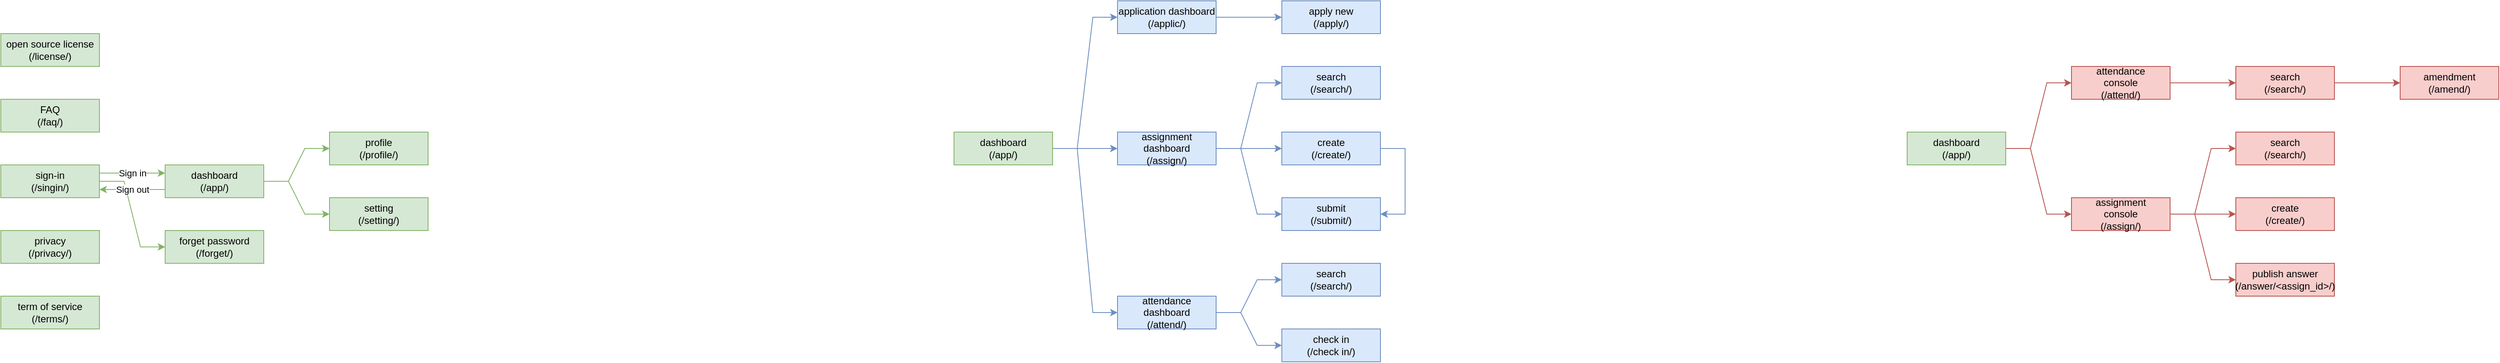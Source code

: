 <mxfile version="12.9.9" type="device" pages="5"><diagram id="GTbzF7e_OvziIHfgkIge" name="Site Structure"><mxGraphModel dx="2023" dy="529" grid="1" gridSize="10" guides="1" tooltips="1" connect="1" arrows="1" fold="1" page="1" pageScale="1" pageWidth="1169" pageHeight="827" math="0" shadow="0"><root><mxCell id="0"/><mxCell id="1" parent="0"/><mxCell id="IR2DnyRLrutkgxOHV4oX-3" value="Sign in" style="edgeStyle=orthogonalEdgeStyle;rounded=0;orthogonalLoop=1;jettySize=auto;html=1;entryX=0;entryY=0.25;entryDx=0;entryDy=0;exitX=1;exitY=0.25;exitDx=0;exitDy=0;fillColor=#d5e8d4;strokeColor=#82b366;" parent="1" source="IR2DnyRLrutkgxOHV4oX-1" target="IR2DnyRLrutkgxOHV4oX-2" edge="1"><mxGeometry relative="1" as="geometry"/></mxCell><mxCell id="SZEt04Ucnb-JOvytYBtd-8" value="" style="edgeStyle=entityRelationEdgeStyle;rounded=0;orthogonalLoop=1;jettySize=auto;html=1;fillColor=#d5e8d4;strokeColor=#82b366;" edge="1" parent="1" source="IR2DnyRLrutkgxOHV4oX-1" target="SZEt04Ucnb-JOvytYBtd-7"><mxGeometry relative="1" as="geometry"/></mxCell><mxCell id="IR2DnyRLrutkgxOHV4oX-1" value="sign-in&lt;br&gt;(/singin/)" style="rounded=0;whiteSpace=wrap;html=1;fillColor=#d5e8d4;strokeColor=#82b366;" parent="1" vertex="1"><mxGeometry x="-840" y="400" width="120" height="40" as="geometry"/></mxCell><mxCell id="SZEt04Ucnb-JOvytYBtd-7" value="forget password&lt;br&gt;(/forget/)" style="rounded=0;whiteSpace=wrap;html=1;fillColor=#d5e8d4;strokeColor=#82b366;" vertex="1" parent="1"><mxGeometry x="-640" y="480" width="120" height="40" as="geometry"/></mxCell><mxCell id="IR2DnyRLrutkgxOHV4oX-5" value="Sign out" style="rounded=0;orthogonalLoop=1;jettySize=auto;html=1;entryX=1;entryY=0.75;entryDx=0;entryDy=0;exitX=0;exitY=0.75;exitDx=0;exitDy=0;fillColor=#d5e8d4;strokeColor=#82b366;" parent="1" source="IR2DnyRLrutkgxOHV4oX-2" target="IR2DnyRLrutkgxOHV4oX-1" edge="1"><mxGeometry relative="1" as="geometry"><mxPoint x="-640" y="500" as="targetPoint"/></mxGeometry></mxCell><mxCell id="IR2DnyRLrutkgxOHV4oX-7" value="" style="edgeStyle=entityRelationEdgeStyle;rounded=0;orthogonalLoop=1;jettySize=auto;html=1;fillColor=#dae8fc;strokeColor=#6c8ebf;" parent="1" source="3l0O3Vfb3k5a4Sb131qh-1" target="IR2DnyRLrutkgxOHV4oX-6" edge="1"><mxGeometry relative="1" as="geometry"/></mxCell><mxCell id="IR2DnyRLrutkgxOHV4oX-9" value="" style="edgeStyle=entityRelationEdgeStyle;rounded=0;orthogonalLoop=1;jettySize=auto;html=1;fillColor=#dae8fc;strokeColor=#6c8ebf;" parent="1" source="3l0O3Vfb3k5a4Sb131qh-1" target="IR2DnyRLrutkgxOHV4oX-8" edge="1"><mxGeometry relative="1" as="geometry"/></mxCell><mxCell id="0Iuy9P7G_RPdNkpIbllo-4" value="" style="edgeStyle=entityRelationEdgeStyle;rounded=0;orthogonalLoop=1;jettySize=auto;html=1;fillColor=#d5e8d4;strokeColor=#82b366;" parent="1" source="IR2DnyRLrutkgxOHV4oX-2" target="0Iuy9P7G_RPdNkpIbllo-3" edge="1"><mxGeometry relative="1" as="geometry"/></mxCell><mxCell id="0Iuy9P7G_RPdNkpIbllo-8" value="" style="edgeStyle=entityRelationEdgeStyle;rounded=0;orthogonalLoop=1;jettySize=auto;html=1;fillColor=#f8cecc;strokeColor=#b85450;" parent="1" source="3l0O3Vfb3k5a4Sb131qh-2" target="0Iuy9P7G_RPdNkpIbllo-7" edge="1"><mxGeometry relative="1" as="geometry"/></mxCell><mxCell id="IR2DnyRLrutkgxOHV4oX-2" value="dashboard&lt;br&gt;(/app/)" style="rounded=0;whiteSpace=wrap;html=1;fillColor=#d5e8d4;strokeColor=#82b366;" parent="1" vertex="1"><mxGeometry x="-640" y="400" width="120" height="40" as="geometry"/></mxCell><mxCell id="0Iuy9P7G_RPdNkpIbllo-10" value="" style="edgeStyle=entityRelationEdgeStyle;rounded=0;orthogonalLoop=1;jettySize=auto;html=1;fillColor=#f8cecc;strokeColor=#b85450;" parent="1" source="0Iuy9P7G_RPdNkpIbllo-7" target="eXifoUxzVZ7EVpngUepu-1" edge="1"><mxGeometry relative="1" as="geometry"/></mxCell><mxCell id="0Iuy9P7G_RPdNkpIbllo-12" value="" style="edgeStyle=entityRelationEdgeStyle;rounded=0;orthogonalLoop=1;jettySize=auto;html=1;fillColor=#f8cecc;strokeColor=#b85450;" parent="1" source="3l0O3Vfb3k5a4Sb131qh-2" target="0Iuy9P7G_RPdNkpIbllo-11" edge="1"><mxGeometry relative="1" as="geometry"/></mxCell><mxCell id="0Iuy9P7G_RPdNkpIbllo-7" value="attendance&lt;br&gt;console&lt;br&gt;(/attend/)" style="rounded=0;whiteSpace=wrap;html=1;fillColor=#f8cecc;strokeColor=#b85450;" parent="1" vertex="1"><mxGeometry x="1680" y="280" width="120" height="40" as="geometry"/></mxCell><mxCell id="0Iuy9P7G_RPdNkpIbllo-18" value="" style="edgeStyle=entityRelationEdgeStyle;rounded=0;orthogonalLoop=1;jettySize=auto;html=1;fillColor=#f8cecc;strokeColor=#b85450;" parent="1" source="0Iuy9P7G_RPdNkpIbllo-11" target="0Iuy9P7G_RPdNkpIbllo-17" edge="1"><mxGeometry relative="1" as="geometry"/></mxCell><mxCell id="0Iuy9P7G_RPdNkpIbllo-11" value="assignment&lt;br&gt;console&lt;br&gt;(/assign/)" style="rounded=0;whiteSpace=wrap;html=1;fillColor=#f8cecc;strokeColor=#b85450;" parent="1" vertex="1"><mxGeometry x="1680" y="440" width="120" height="40" as="geometry"/></mxCell><mxCell id="xYcPmltPKOKgCPwo3KLO-3" value="" style="edgeStyle=entityRelationEdgeStyle;rounded=0;orthogonalLoop=1;jettySize=auto;html=1;fillColor=#f8cecc;strokeColor=#b85450;" parent="1" source="0Iuy9P7G_RPdNkpIbllo-11" target="xYcPmltPKOKgCPwo3KLO-2" edge="1"><mxGeometry relative="1" as="geometry"/></mxCell><mxCell id="jYXq890LTdm7ZVXUoaTx-2" value="" style="edgeStyle=entityRelationEdgeStyle;rounded=0;orthogonalLoop=1;jettySize=auto;html=1;fillColor=#f8cecc;strokeColor=#b85450;" edge="1" parent="1" source="0Iuy9P7G_RPdNkpIbllo-11" target="jYXq890LTdm7ZVXUoaTx-1"><mxGeometry relative="1" as="geometry"/></mxCell><mxCell id="0Iuy9P7G_RPdNkpIbllo-17" value="create&lt;br&gt;(/create/)" style="rounded=0;whiteSpace=wrap;html=1;fillColor=#f8cecc;strokeColor=#b85450;" parent="1" vertex="1"><mxGeometry x="1880" y="440" width="120" height="40" as="geometry"/></mxCell><mxCell id="jYXq890LTdm7ZVXUoaTx-1" value="publish answer&lt;br&gt;(/answer/&amp;lt;assign_id&amp;gt;/)" style="rounded=0;whiteSpace=wrap;html=1;fillColor=#f8cecc;strokeColor=#b85450;" vertex="1" parent="1"><mxGeometry x="1880" y="520" width="120" height="40" as="geometry"/></mxCell><mxCell id="xYcPmltPKOKgCPwo3KLO-2" value="search&lt;br&gt;(/search/)" style="rounded=0;whiteSpace=wrap;html=1;fillColor=#f8cecc;strokeColor=#b85450;" parent="1" vertex="1"><mxGeometry x="1880" y="360" width="120" height="40" as="geometry"/></mxCell><mxCell id="0Iuy9P7G_RPdNkpIbllo-6" value="" style="edgeStyle=entityRelationEdgeStyle;rounded=0;orthogonalLoop=1;jettySize=auto;html=1;fillColor=#d5e8d4;strokeColor=#82b366;" parent="1" source="IR2DnyRLrutkgxOHV4oX-2" target="0Iuy9P7G_RPdNkpIbllo-5" edge="1"><mxGeometry relative="1" as="geometry"/></mxCell><mxCell id="0Iuy9P7G_RPdNkpIbllo-3" value="profile&lt;br&gt;(/profile/)" style="rounded=0;whiteSpace=wrap;html=1;fillColor=#d5e8d4;strokeColor=#82b366;" parent="1" vertex="1"><mxGeometry x="-440" y="360" width="120" height="40" as="geometry"/></mxCell><mxCell id="0Iuy9P7G_RPdNkpIbllo-5" value="setting&lt;br&gt;(/setting/)" style="rounded=0;whiteSpace=wrap;html=1;fillColor=#d5e8d4;strokeColor=#82b366;" parent="1" vertex="1"><mxGeometry x="-440" y="440" width="120" height="40" as="geometry"/></mxCell><mxCell id="RcQePQMuYUPsChRoM0ZX-2" value="" style="edgeStyle=entityRelationEdgeStyle;rounded=0;orthogonalLoop=1;jettySize=auto;html=1;fillColor=#dae8fc;strokeColor=#6c8ebf;" parent="1" source="IR2DnyRLrutkgxOHV4oX-8" target="eXifoUxzVZ7EVpngUepu-3" edge="1"><mxGeometry relative="1" as="geometry"><mxPoint x="719" y="540" as="targetPoint"/></mxGeometry></mxCell><mxCell id="IR2DnyRLrutkgxOHV4oX-8" value="attendance dashboard&lt;br&gt;(/attend/)" style="rounded=0;whiteSpace=wrap;html=1;fillColor=#dae8fc;strokeColor=#6c8ebf;" parent="1" vertex="1"><mxGeometry x="519" y="560" width="120" height="40" as="geometry"/></mxCell><mxCell id="IR2DnyRLrutkgxOHV4oX-11" value="" style="edgeStyle=entityRelationEdgeStyle;rounded=0;orthogonalLoop=1;jettySize=auto;html=1;fillColor=#dae8fc;strokeColor=#6c8ebf;" parent="1" source="IR2DnyRLrutkgxOHV4oX-6" target="IR2DnyRLrutkgxOHV4oX-10" edge="1"><mxGeometry relative="1" as="geometry"/></mxCell><mxCell id="SZEt04Ucnb-JOvytYBtd-4" value="" style="edgeStyle=entityRelationEdgeStyle;rounded=0;orthogonalLoop=1;jettySize=auto;html=1;fillColor=#dae8fc;strokeColor=#6c8ebf;" edge="1" parent="1" source="3l0O3Vfb3k5a4Sb131qh-1" target="SZEt04Ucnb-JOvytYBtd-3"><mxGeometry relative="1" as="geometry"/></mxCell><mxCell id="IR2DnyRLrutkgxOHV4oX-6" value="assignment dashboard&lt;br&gt;(/assign/)" style="rounded=0;whiteSpace=wrap;html=1;fillColor=#dae8fc;strokeColor=#6c8ebf;" parent="1" vertex="1"><mxGeometry x="519" y="360" width="120" height="40" as="geometry"/></mxCell><mxCell id="SZEt04Ucnb-JOvytYBtd-6" value="" style="edgeStyle=entityRelationEdgeStyle;rounded=0;orthogonalLoop=1;jettySize=auto;html=1;fillColor=#dae8fc;strokeColor=#6c8ebf;" edge="1" parent="1" source="SZEt04Ucnb-JOvytYBtd-3" target="SZEt04Ucnb-JOvytYBtd-5"><mxGeometry relative="1" as="geometry"/></mxCell><mxCell id="SZEt04Ucnb-JOvytYBtd-3" value="application dashboard&lt;br&gt;(/applic/)" style="rounded=0;whiteSpace=wrap;html=1;fillColor=#dae8fc;strokeColor=#6c8ebf;" vertex="1" parent="1"><mxGeometry x="519" y="200" width="120" height="40" as="geometry"/></mxCell><mxCell id="SZEt04Ucnb-JOvytYBtd-5" value="apply new&lt;br&gt;(/apply/)" style="rounded=0;whiteSpace=wrap;html=1;fillColor=#dae8fc;strokeColor=#6c8ebf;" vertex="1" parent="1"><mxGeometry x="719" y="200" width="120" height="40" as="geometry"/></mxCell><mxCell id="IR2DnyRLrutkgxOHV4oX-14" value="" style="edgeStyle=entityRelationEdgeStyle;rounded=0;orthogonalLoop=1;jettySize=auto;html=1;fillColor=#dae8fc;strokeColor=#6c8ebf;" parent="1" source="IR2DnyRLrutkgxOHV4oX-6" target="IR2DnyRLrutkgxOHV4oX-13" edge="1"><mxGeometry relative="1" as="geometry"/></mxCell><mxCell id="IR2DnyRLrutkgxOHV4oX-15" style="edgeStyle=entityRelationEdgeStyle;rounded=0;orthogonalLoop=1;jettySize=auto;html=1;exitX=1;exitY=0.5;exitDx=0;exitDy=0;fillColor=#dae8fc;strokeColor=#6c8ebf;" parent="1" source="IR2DnyRLrutkgxOHV4oX-10" target="IR2DnyRLrutkgxOHV4oX-13" edge="1"><mxGeometry relative="1" as="geometry"/></mxCell><mxCell id="RcQePQMuYUPsChRoM0ZX-4" value="" style="edgeStyle=entityRelationEdgeStyle;rounded=0;orthogonalLoop=1;jettySize=auto;html=1;fillColor=#dae8fc;strokeColor=#6c8ebf;" parent="1" source="IR2DnyRLrutkgxOHV4oX-6" target="eXifoUxzVZ7EVpngUepu-4" edge="1"><mxGeometry relative="1" as="geometry"/></mxCell><mxCell id="IR2DnyRLrutkgxOHV4oX-10" value="create&lt;br&gt;(/create/)" style="rounded=0;whiteSpace=wrap;html=1;fillColor=#dae8fc;strokeColor=#6c8ebf;" parent="1" vertex="1"><mxGeometry x="719" y="360" width="120" height="40" as="geometry"/></mxCell><mxCell id="IR2DnyRLrutkgxOHV4oX-13" value="submit&lt;br&gt;(/submit/)" style="rounded=0;whiteSpace=wrap;html=1;fillColor=#dae8fc;strokeColor=#6c8ebf;" parent="1" vertex="1"><mxGeometry x="719" y="440" width="120" height="40" as="geometry"/></mxCell><mxCell id="0Iuy9P7G_RPdNkpIbllo-2" value="" style="edgeStyle=entityRelationEdgeStyle;rounded=0;orthogonalLoop=1;jettySize=auto;html=1;fillColor=#dae8fc;strokeColor=#6c8ebf;" parent="1" source="IR2DnyRLrutkgxOHV4oX-8" target="0Iuy9P7G_RPdNkpIbllo-1" edge="1"><mxGeometry relative="1" as="geometry"/></mxCell><mxCell id="0Iuy9P7G_RPdNkpIbllo-1" value="check in&lt;br&gt;(/check in/)" style="rounded=0;whiteSpace=wrap;html=1;fillColor=#dae8fc;strokeColor=#6c8ebf;" parent="1" vertex="1"><mxGeometry x="719" y="600" width="120" height="40" as="geometry"/></mxCell><mxCell id="kr23j3gHwBBTY3DNVKcu-2" value="" style="edgeStyle=entityRelationEdgeStyle;rounded=0;orthogonalLoop=1;jettySize=auto;html=1;fillColor=#f8cecc;strokeColor=#b85450;" edge="1" parent="1" source="eXifoUxzVZ7EVpngUepu-1" target="kr23j3gHwBBTY3DNVKcu-1"><mxGeometry relative="1" as="geometry"/></mxCell><mxCell id="eXifoUxzVZ7EVpngUepu-1" value="search&lt;br&gt;(/search/)" style="rounded=0;whiteSpace=wrap;html=1;fillColor=#f8cecc;strokeColor=#b85450;" parent="1" vertex="1"><mxGeometry x="1880" y="280" width="120" height="40" as="geometry"/></mxCell><mxCell id="kr23j3gHwBBTY3DNVKcu-1" value="amendment&lt;br&gt;(/amend/)" style="rounded=0;whiteSpace=wrap;html=1;fillColor=#f8cecc;strokeColor=#b85450;" vertex="1" parent="1"><mxGeometry x="2080" y="280" width="120" height="40" as="geometry"/></mxCell><mxCell id="eXifoUxzVZ7EVpngUepu-3" value="search&lt;br&gt;(/search/)" style="rounded=0;whiteSpace=wrap;html=1;fillColor=#dae8fc;strokeColor=#6c8ebf;" parent="1" vertex="1"><mxGeometry x="719" y="520" width="120" height="40" as="geometry"/></mxCell><mxCell id="eXifoUxzVZ7EVpngUepu-4" value="search&lt;br&gt;(/search/)" style="rounded=0;whiteSpace=wrap;html=1;fillColor=#dae8fc;strokeColor=#6c8ebf;" parent="1" vertex="1"><mxGeometry x="719" y="280" width="120" height="40" as="geometry"/></mxCell><mxCell id="bcnCK46q3ApdvKyFrxjj-4" value="FAQ&lt;br&gt;(/faq/)" style="rounded=0;whiteSpace=wrap;html=1;fillColor=#d5e8d4;strokeColor=#82b366;" parent="1" vertex="1"><mxGeometry x="-840" y="320" width="120" height="40" as="geometry"/></mxCell><mxCell id="bcnCK46q3ApdvKyFrxjj-5" value="open source license&lt;br&gt;(/license/)" style="rounded=0;whiteSpace=wrap;html=1;fillColor=#d5e8d4;strokeColor=#82b366;" parent="1" vertex="1"><mxGeometry x="-840" y="240" width="120" height="40" as="geometry"/></mxCell><mxCell id="bcnCK46q3ApdvKyFrxjj-6" value="term of service&lt;br&gt;(/terms/)" style="rounded=0;whiteSpace=wrap;html=1;fillColor=#d5e8d4;strokeColor=#82b366;" parent="1" vertex="1"><mxGeometry x="-840" y="560" width="120" height="40" as="geometry"/></mxCell><mxCell id="bcnCK46q3ApdvKyFrxjj-7" value="privacy&lt;br&gt;(/privacy/)" style="rounded=0;whiteSpace=wrap;html=1;fillColor=#d5e8d4;strokeColor=#82b366;" parent="1" vertex="1"><mxGeometry x="-840" y="480" width="120" height="40" as="geometry"/></mxCell><mxCell id="3l0O3Vfb3k5a4Sb131qh-1" value="dashboard&lt;br&gt;(/app/)" style="rounded=0;whiteSpace=wrap;html=1;fillColor=#d5e8d4;strokeColor=#82b366;" vertex="1" parent="1"><mxGeometry x="320" y="360" width="120" height="40" as="geometry"/></mxCell><mxCell id="3l0O3Vfb3k5a4Sb131qh-2" value="dashboard&lt;br&gt;(/app/)" style="rounded=0;whiteSpace=wrap;html=1;fillColor=#d5e8d4;strokeColor=#82b366;" vertex="1" parent="1"><mxGeometry x="1480" y="360" width="120" height="40" as="geometry"/></mxCell></root></mxGraphModel></diagram><diagram id="J7oTMoL_vhzVJW1tLnfh" name="State Transition"><mxGraphModel dx="712" dy="441" grid="1" gridSize="10" guides="1" tooltips="1" connect="1" arrows="1" fold="1" page="1" pageScale="1" pageWidth="1169" pageHeight="827" math="0" shadow="0"><root><mxCell id="KS6sHA4GPxTqEPPyqLdS-0"/><mxCell id="KS6sHA4GPxTqEPPyqLdS-1" parent="KS6sHA4GPxTqEPPyqLdS-0"/><mxCell id="T0jYrlXynM5tt6XMiHCH-1" value="Assignment (Teacher)" style="shape=umlFrame;whiteSpace=wrap;html=1;width=120;height=30;container=0;" parent="KS6sHA4GPxTqEPPyqLdS-1" vertex="1"><mxGeometry x="440" y="40" width="360" height="520" as="geometry"/></mxCell><mxCell id="KS6sHA4GPxTqEPPyqLdS-23" value="" style="group" parent="KS6sHA4GPxTqEPPyqLdS-1" vertex="1" connectable="0"><mxGeometry x="40" y="40" width="360" height="520" as="geometry"/></mxCell><mxCell id="KS6sHA4GPxTqEPPyqLdS-2" value="Assignment (Student)" style="shape=umlFrame;whiteSpace=wrap;html=1;width=120;height=30;container=0;" parent="KS6sHA4GPxTqEPPyqLdS-23" vertex="1"><mxGeometry width="360" height="520" as="geometry"/></mxCell><mxCell id="KS6sHA4GPxTqEPPyqLdS-3" value="" style="ellipse;html=1;shape=startState;fillColor=#000000;strokeColor=#ff0000;" parent="KS6sHA4GPxTqEPPyqLdS-23" vertex="1"><mxGeometry x="85" y="45" width="30" height="30" as="geometry"/></mxCell><mxCell id="KS6sHA4GPxTqEPPyqLdS-4" value="" style="edgeStyle=orthogonalEdgeStyle;html=1;verticalAlign=bottom;endArrow=open;endSize=8;strokeColor=#ff0000;" parent="KS6sHA4GPxTqEPPyqLdS-23" source="KS6sHA4GPxTqEPPyqLdS-3" target="KS6sHA4GPxTqEPPyqLdS-5" edge="1"><mxGeometry relative="1" as="geometry"><mxPoint x="100" y="145" as="targetPoint"/></mxGeometry></mxCell><mxCell id="KS6sHA4GPxTqEPPyqLdS-5" value="Unsubmit" style="rounded=1;whiteSpace=wrap;html=1;arcSize=40;fontColor=#000000;fillColor=#ffffc0;strokeColor=#ff0000;" parent="KS6sHA4GPxTqEPPyqLdS-23" vertex="1"><mxGeometry x="40" y="120" width="120" height="40" as="geometry"/></mxCell><mxCell id="KS6sHA4GPxTqEPPyqLdS-6" value="" style="edgeStyle=orthogonalEdgeStyle;html=1;verticalAlign=bottom;endArrow=open;endSize=8;strokeColor=#ff0000;" parent="KS6sHA4GPxTqEPPyqLdS-23" source="KS6sHA4GPxTqEPPyqLdS-5" target="KS6sHA4GPxTqEPPyqLdS-7" edge="1"><mxGeometry relative="1" as="geometry"><mxPoint x="100" y="220" as="targetPoint"/></mxGeometry></mxCell><mxCell id="KS6sHA4GPxTqEPPyqLdS-7" value="Submit" style="rounded=1;whiteSpace=wrap;html=1;arcSize=40;fontColor=#000000;fillColor=#ffffc0;strokeColor=#ff0000;" parent="KS6sHA4GPxTqEPPyqLdS-23" vertex="1"><mxGeometry x="40" y="200" width="120" height="40" as="geometry"/></mxCell><mxCell id="KS6sHA4GPxTqEPPyqLdS-8" value="" style="edgeStyle=orthogonalEdgeStyle;html=1;verticalAlign=bottom;endArrow=open;endSize=8;strokeColor=#ff0000;" parent="KS6sHA4GPxTqEPPyqLdS-23" source="KS6sHA4GPxTqEPPyqLdS-7" target="KS6sHA4GPxTqEPPyqLdS-9" edge="1"><mxGeometry relative="1" as="geometry"><mxPoint x="100" y="300" as="targetPoint"/></mxGeometry></mxCell><mxCell id="KS6sHA4GPxTqEPPyqLdS-9" value="Reviewed" style="rounded=1;whiteSpace=wrap;html=1;arcSize=40;fontColor=#000000;fillColor=#ffffc0;strokeColor=#ff0000;" parent="KS6sHA4GPxTqEPPyqLdS-23" vertex="1"><mxGeometry x="40" y="280" width="120" height="40" as="geometry"/></mxCell><mxCell id="KS6sHA4GPxTqEPPyqLdS-10" value="" style="edgeStyle=orthogonalEdgeStyle;html=1;verticalAlign=bottom;endArrow=open;endSize=8;strokeColor=#ff0000;" parent="KS6sHA4GPxTqEPPyqLdS-23" source="KS6sHA4GPxTqEPPyqLdS-9" target="KS6sHA4GPxTqEPPyqLdS-13" edge="1"><mxGeometry relative="1" as="geometry"><mxPoint x="100" y="360" as="targetPoint"/></mxGeometry></mxCell><mxCell id="KS6sHA4GPxTqEPPyqLdS-13" value="Passed" style="rhombus;whiteSpace=wrap;html=1;fillColor=#ffffc0;strokeColor=#ff0000;" parent="KS6sHA4GPxTqEPPyqLdS-23" vertex="1"><mxGeometry x="60" y="360" width="80" height="40" as="geometry"/></mxCell><mxCell id="KS6sHA4GPxTqEPPyqLdS-14" value="no" style="edgeStyle=orthogonalEdgeStyle;html=1;align=left;verticalAlign=bottom;endArrow=open;endSize=8;strokeColor=#ff0000;" parent="KS6sHA4GPxTqEPPyqLdS-23" source="KS6sHA4GPxTqEPPyqLdS-13" target="KS6sHA4GPxTqEPPyqLdS-17" edge="1"><mxGeometry x="-1" relative="1" as="geometry"><mxPoint x="240.0" y="380.0" as="targetPoint"/></mxGeometry></mxCell><mxCell id="KS6sHA4GPxTqEPPyqLdS-15" value="yes" style="edgeStyle=orthogonalEdgeStyle;html=1;align=left;verticalAlign=top;endArrow=open;endSize=8;strokeColor=#ff0000;" parent="KS6sHA4GPxTqEPPyqLdS-23" source="KS6sHA4GPxTqEPPyqLdS-13" target="KS6sHA4GPxTqEPPyqLdS-16" edge="1"><mxGeometry x="-1" relative="1" as="geometry"><mxPoint x="100.0" y="445.0" as="targetPoint"/></mxGeometry></mxCell><mxCell id="KS6sHA4GPxTqEPPyqLdS-16" value="" style="ellipse;html=1;shape=endState;fillColor=#000000;strokeColor=#ff0000;" parent="KS6sHA4GPxTqEPPyqLdS-23" vertex="1"><mxGeometry x="85" y="445" width="30" height="30" as="geometry"/></mxCell><mxCell id="KS6sHA4GPxTqEPPyqLdS-17" value="Resubmit" style="rounded=1;whiteSpace=wrap;html=1;arcSize=40;fontColor=#000000;fillColor=#ffffc0;strokeColor=#ff0000;" parent="KS6sHA4GPxTqEPPyqLdS-23" vertex="1"><mxGeometry x="200" y="360" width="120" height="40" as="geometry"/></mxCell><mxCell id="KS6sHA4GPxTqEPPyqLdS-18" value="" style="html=1;verticalAlign=bottom;endArrow=open;endSize=8;strokeColor=#ff0000;" parent="KS6sHA4GPxTqEPPyqLdS-23" source="KS6sHA4GPxTqEPPyqLdS-17" target="KS6sHA4GPxTqEPPyqLdS-7" edge="1"><mxGeometry relative="1" as="geometry"><mxPoint x="240" y="440.0" as="targetPoint"/><Array as="points"><mxPoint x="260" y="220"/></Array></mxGeometry></mxCell><mxCell id="T0jYrlXynM5tt6XMiHCH-16" value="" style="ellipse;html=1;shape=startState;fillColor=#000000;strokeColor=#ff0000;" parent="KS6sHA4GPxTqEPPyqLdS-1" vertex="1"><mxGeometry x="525" y="80" width="30" height="30" as="geometry"/></mxCell><mxCell id="T0jYrlXynM5tt6XMiHCH-17" value="" style="edgeStyle=orthogonalEdgeStyle;html=1;verticalAlign=bottom;endArrow=open;endSize=8;strokeColor=#ff0000;" parent="KS6sHA4GPxTqEPPyqLdS-1" source="T0jYrlXynM5tt6XMiHCH-16" target="T0jYrlXynM5tt6XMiHCH-18" edge="1"><mxGeometry relative="1" as="geometry"><mxPoint x="540" y="170" as="targetPoint"/></mxGeometry></mxCell><mxCell id="T0jYrlXynM5tt6XMiHCH-18" value="Draft" style="rounded=1;whiteSpace=wrap;html=1;arcSize=40;fontColor=#000000;fillColor=#ffffc0;strokeColor=#ff0000;" parent="KS6sHA4GPxTqEPPyqLdS-1" vertex="1"><mxGeometry x="480" y="160" width="120" height="40" as="geometry"/></mxCell><mxCell id="T0jYrlXynM5tt6XMiHCH-19" value="" style="edgeStyle=orthogonalEdgeStyle;html=1;verticalAlign=bottom;endArrow=open;endSize=8;strokeColor=#ff0000;" parent="KS6sHA4GPxTqEPPyqLdS-1" source="T0jYrlXynM5tt6XMiHCH-18" target="T0jYrlXynM5tt6XMiHCH-20" edge="1"><mxGeometry relative="1" as="geometry"><mxPoint x="540" y="255" as="targetPoint"/></mxGeometry></mxCell><mxCell id="T0jYrlXynM5tt6XMiHCH-20" value="Publish" style="rounded=1;whiteSpace=wrap;html=1;arcSize=40;fontColor=#000000;fillColor=#ffffc0;strokeColor=#ff0000;" parent="KS6sHA4GPxTqEPPyqLdS-1" vertex="1"><mxGeometry x="480" y="240" width="120" height="40" as="geometry"/></mxCell><mxCell id="T0jYrlXynM5tt6XMiHCH-21" value="" style="edgeStyle=orthogonalEdgeStyle;html=1;verticalAlign=bottom;endArrow=open;endSize=8;strokeColor=#ff0000;" parent="KS6sHA4GPxTqEPPyqLdS-1" source="T0jYrlXynM5tt6XMiHCH-20" target="T0jYrlXynM5tt6XMiHCH-22" edge="1"><mxGeometry relative="1" as="geometry"><mxPoint x="540" y="335" as="targetPoint"/></mxGeometry></mxCell><mxCell id="T0jYrlXynM5tt6XMiHCH-22" value="Close" style="rounded=1;whiteSpace=wrap;html=1;arcSize=40;fontColor=#000000;fillColor=#ffffc0;strokeColor=#ff0000;" parent="KS6sHA4GPxTqEPPyqLdS-1" vertex="1"><mxGeometry x="480" y="320" width="120" height="40" as="geometry"/></mxCell><mxCell id="T0jYrlXynM5tt6XMiHCH-23" value="" style="html=1;verticalAlign=bottom;endArrow=open;endSize=8;strokeColor=#ff0000;" parent="KS6sHA4GPxTqEPPyqLdS-1" source="T0jYrlXynM5tt6XMiHCH-22" target="T0jYrlXynM5tt6XMiHCH-25" edge="1"><mxGeometry relative="1" as="geometry"><mxPoint x="700" y="280" as="targetPoint"/></mxGeometry></mxCell><mxCell id="T0jYrlXynM5tt6XMiHCH-25" value="Re-open" style="rounded=1;whiteSpace=wrap;html=1;arcSize=40;fontColor=#000000;fillColor=#ffffc0;strokeColor=#ff0000;" parent="KS6sHA4GPxTqEPPyqLdS-1" vertex="1"><mxGeometry x="640" y="280" width="120" height="40" as="geometry"/></mxCell><mxCell id="T0jYrlXynM5tt6XMiHCH-26" value="" style="html=1;verticalAlign=bottom;endArrow=open;endSize=8;strokeColor=#ff0000;" parent="KS6sHA4GPxTqEPPyqLdS-1" source="T0jYrlXynM5tt6XMiHCH-25" target="T0jYrlXynM5tt6XMiHCH-20" edge="1"><mxGeometry relative="1" as="geometry"><mxPoint x="700" y="340" as="targetPoint"/><mxPoint x="700" y="240" as="sourcePoint"/></mxGeometry></mxCell><mxCell id="T0jYrlXynM5tt6XMiHCH-29" style="edgeStyle=orthogonalEdgeStyle;rounded=1;orthogonalLoop=1;jettySize=auto;html=1;exitX=0.5;exitY=1;exitDx=0;exitDy=0;entryX=0.5;entryY=0;entryDx=0;entryDy=0;verticalAlign=bottom;strokeColor=#ff0000;endArrow=open;endSize=8;" parent="KS6sHA4GPxTqEPPyqLdS-1" source="T0jYrlXynM5tt6XMiHCH-22" target="yStYnFfSqzxD95_vD34b-0" edge="1"><mxGeometry relative="1" as="geometry"><mxPoint x="540" y="405" as="targetPoint"/></mxGeometry></mxCell><mxCell id="yStYnFfSqzxD95_vD34b-0" value="Evaluate" style="rounded=1;whiteSpace=wrap;html=1;arcSize=40;fontColor=#000000;fillColor=#ffffc0;strokeColor=#ff0000;" parent="KS6sHA4GPxTqEPPyqLdS-1" vertex="1"><mxGeometry x="480" y="400" width="120" height="40" as="geometry"/></mxCell><mxCell id="yStYnFfSqzxD95_vD34b-1" value="" style="edgeStyle=orthogonalEdgeStyle;html=1;verticalAlign=bottom;endArrow=open;endSize=8;strokeColor=#ff0000;" parent="KS6sHA4GPxTqEPPyqLdS-1" source="yStYnFfSqzxD95_vD34b-0" target="yStYnFfSqzxD95_vD34b-3" edge="1"><mxGeometry relative="1" as="geometry"><mxPoint x="540" y="470" as="targetPoint"/></mxGeometry></mxCell><mxCell id="yStYnFfSqzxD95_vD34b-3" value="" style="ellipse;html=1;shape=endState;fillColor=#000000;strokeColor=#ff0000;" parent="KS6sHA4GPxTqEPPyqLdS-1" vertex="1"><mxGeometry x="525" y="485" width="30" height="30" as="geometry"/></mxCell></root></mxGraphModel></diagram><diagram id="eM1UnsGoaPAyg1rrXYjN" name="Data Flow"><mxGraphModel dx="854" dy="529" grid="1" gridSize="10" guides="1" tooltips="1" connect="1" arrows="1" fold="1" page="1" pageScale="1" pageWidth="827" pageHeight="1169" math="0" shadow="0"><root><mxCell id="8pC2c8rakKu9iWLrcu84-0"/><mxCell id="8pC2c8rakKu9iWLrcu84-1" parent="8pC2c8rakKu9iWLrcu84-0"/><mxCell id="bVTJbTb-6JkNPsQyTTRX-19" value="Assignment submission" style="shape=umlFrame;whiteSpace=wrap;html=1;strokeColor=#000000;width=120;height=30;" parent="8pC2c8rakKu9iWLrcu84-1" vertex="1"><mxGeometry x="40" y="360" width="600" height="240" as="geometry"/></mxCell><mxCell id="8pC2c8rakKu9iWLrcu84-12" value="sign in" style="shape=umlFrame;whiteSpace=wrap;html=1;strokeColor=#000000;width=120;height=30;" parent="8pC2c8rakKu9iWLrcu84-1" vertex="1"><mxGeometry x="40" y="40" width="600" height="280" as="geometry"/></mxCell><mxCell id="8pC2c8rakKu9iWLrcu84-5" style="edgeStyle=entityRelationEdgeStyle;rounded=0;orthogonalLoop=1;jettySize=auto;html=1;fillColor=#d5e8d4;strokeColor=#82b366;" parent="8pC2c8rakKu9iWLrcu84-1" source="8pC2c8rakKu9iWLrcu84-2" target="8pC2c8rakKu9iWLrcu84-4" edge="1"><mxGeometry relative="1" as="geometry"/></mxCell><mxCell id="8pC2c8rakKu9iWLrcu84-2" value="sign-in view" style="rounded=1;whiteSpace=wrap;html=1;strokeColor=#82b366;fillColor=#d5e8d4;" parent="8pC2c8rakKu9iWLrcu84-1" vertex="1"><mxGeometry x="80" y="200" width="120" height="40" as="geometry"/></mxCell><mxCell id="8pC2c8rakKu9iWLrcu84-6" style="edgeStyle=entityRelationEdgeStyle;rounded=0;orthogonalLoop=1;jettySize=auto;html=1;fillColor=#dae8fc;strokeColor=#6c8ebf;" parent="8pC2c8rakKu9iWLrcu84-1" source="8pC2c8rakKu9iWLrcu84-4" target="8pC2c8rakKu9iWLrcu84-7" edge="1"><mxGeometry relative="1" as="geometry"/></mxCell><mxCell id="8pC2c8rakKu9iWLrcu84-10" style="edgeStyle=none;rounded=0;orthogonalLoop=1;jettySize=auto;html=1;exitX=0.75;exitY=1;exitDx=0;exitDy=0;fillColor=#f5f5f5;strokeColor=#666666;" parent="8pC2c8rakKu9iWLrcu84-1" source="8pC2c8rakKu9iWLrcu84-9" edge="1"><mxGeometry relative="1" as="geometry"><mxPoint x="370" y="160" as="targetPoint"/></mxGeometry></mxCell><mxCell id="8pC2c8rakKu9iWLrcu84-11" style="edgeStyle=none;rounded=0;orthogonalLoop=1;jettySize=auto;html=1;exitX=0.25;exitY=0;exitDx=0;exitDy=0;entryX=0.25;entryY=1;entryDx=0;entryDy=0;fillColor=#dae8fc;strokeColor=#6c8ebf;" parent="8pC2c8rakKu9iWLrcu84-1" source="8pC2c8rakKu9iWLrcu84-4" target="8pC2c8rakKu9iWLrcu84-9" edge="1"><mxGeometry relative="1" as="geometry"/></mxCell><mxCell id="8pC2c8rakKu9iWLrcu84-4" value="Sign-in Handler" style="rounded=1;whiteSpace=wrap;html=1;strokeColor=#6c8ebf;fillColor=#dae8fc;" parent="8pC2c8rakKu9iWLrcu84-1" vertex="1"><mxGeometry x="280" y="160" width="120" height="40" as="geometry"/></mxCell><mxCell id="y2aDzvl2IVJmQ6Z9VIu0-3" style="edgeStyle=entityRelationEdgeStyle;rounded=0;orthogonalLoop=1;jettySize=auto;html=1;fillColor=#d5e8d4;strokeColor=#82b366;" edge="1" parent="8pC2c8rakKu9iWLrcu84-1" source="8pC2c8rakKu9iWLrcu84-7" target="y2aDzvl2IVJmQ6Z9VIu0-2"><mxGeometry relative="1" as="geometry"/></mxCell><mxCell id="8pC2c8rakKu9iWLrcu84-7" value="portal app" style="rounded=1;whiteSpace=wrap;html=1;strokeColor=#82b366;fillColor=#d5e8d4;" parent="8pC2c8rakKu9iWLrcu84-1" vertex="1"><mxGeometry x="480" y="200" width="120" height="40" as="geometry"/></mxCell><mxCell id="8pC2c8rakKu9iWLrcu84-9" value="Azure face regconition" style="rounded=1;whiteSpace=wrap;html=1;strokeColor=#666666;fillColor=#f5f5f5;fontColor=#333333;" parent="8pC2c8rakKu9iWLrcu84-1" vertex="1"><mxGeometry x="280" y="80" width="120" height="40" as="geometry"/></mxCell><mxCell id="bVTJbTb-6JkNPsQyTTRX-8" value="fetch" style="edgeStyle=none;rounded=0;orthogonalLoop=1;jettySize=auto;html=1;exitX=1;exitY=0.25;exitDx=0;exitDy=0;entryX=0;entryY=0.25;entryDx=0;entryDy=0;" parent="8pC2c8rakKu9iWLrcu84-1" source="bVTJbTb-6JkNPsQyTTRX-2" target="bVTJbTb-6JkNPsQyTTRX-6" edge="1"><mxGeometry relative="1" as="geometry"/></mxCell><mxCell id="bVTJbTb-6JkNPsQyTTRX-2" value="assignment dashboard" style="rounded=1;whiteSpace=wrap;html=1;strokeColor=#82b366;fillColor=#d5e8d4;" parent="8pC2c8rakKu9iWLrcu84-1" vertex="1"><mxGeometry x="80" y="440" width="120" height="40" as="geometry"/></mxCell><mxCell id="bVTJbTb-6JkNPsQyTTRX-13" value="file" style="edgeStyle=none;rounded=0;orthogonalLoop=1;jettySize=auto;html=1;entryX=0;entryY=0.25;entryDx=0;entryDy=0;exitX=1;exitY=0.25;exitDx=0;exitDy=0;fillColor=#d5e8d4;strokeColor=#82b366;" parent="8pC2c8rakKu9iWLrcu84-1" source="bVTJbTb-6JkNPsQyTTRX-10" target="bVTJbTb-6JkNPsQyTTRX-12" edge="1"><mxGeometry relative="1" as="geometry"/></mxCell><mxCell id="bVTJbTb-6JkNPsQyTTRX-10" value="assignment submit" style="rounded=1;whiteSpace=wrap;html=1;strokeColor=#82b366;fillColor=#d5e8d4;" parent="8pC2c8rakKu9iWLrcu84-1" vertex="1"><mxGeometry x="80" y="520" width="120" height="40" as="geometry"/></mxCell><mxCell id="bVTJbTb-6JkNPsQyTTRX-16" value="file" style="rounded=0;orthogonalLoop=1;jettySize=auto;elbow=vertical;html=1;entryX=0;entryY=0.25;entryDx=0;entryDy=0;exitX=1;exitY=0.25;exitDx=0;exitDy=0;fillColor=#dae8fc;strokeColor=#6c8ebf;" parent="8pC2c8rakKu9iWLrcu84-1" source="bVTJbTb-6JkNPsQyTTRX-12" target="bVTJbTb-6JkNPsQyTTRX-15" edge="1"><mxGeometry relative="1" as="geometry"/></mxCell><mxCell id="bVTJbTb-6JkNPsQyTTRX-18" value="response" style="edgeStyle=none;rounded=0;orthogonalLoop=1;jettySize=auto;html=1;exitX=0;exitY=0.75;exitDx=0;exitDy=0;entryX=1;entryY=0.75;entryDx=0;entryDy=0;fillColor=#dae8fc;strokeColor=#6c8ebf;" parent="8pC2c8rakKu9iWLrcu84-1" source="bVTJbTb-6JkNPsQyTTRX-12" target="bVTJbTb-6JkNPsQyTTRX-10" edge="1"><mxGeometry relative="1" as="geometry"/></mxCell><mxCell id="bVTJbTb-6JkNPsQyTTRX-12" value="Assignment API" style="rounded=1;whiteSpace=wrap;html=1;strokeColor=#6c8ebf;fillColor=#dae8fc;" parent="8pC2c8rakKu9iWLrcu84-1" vertex="1"><mxGeometry x="280" y="520" width="120" height="40" as="geometry"/></mxCell><mxCell id="bVTJbTb-6JkNPsQyTTRX-17" value="response" style="edgeStyle=none;rounded=0;orthogonalLoop=1;jettySize=auto;html=1;exitX=0;exitY=0.75;exitDx=0;exitDy=0;entryX=1;entryY=0.75;entryDx=0;entryDy=0;fillColor=#e1d5e7;strokeColor=#9673a6;" parent="8pC2c8rakKu9iWLrcu84-1" source="bVTJbTb-6JkNPsQyTTRX-15" target="bVTJbTb-6JkNPsQyTTRX-12" edge="1"><mxGeometry relative="1" as="geometry"/></mxCell><mxCell id="bVTJbTb-6JkNPsQyTTRX-15" value="Assignment Storage" style="rounded=1;whiteSpace=wrap;html=1;strokeColor=#9673a6;fillColor=#e1d5e7;" parent="8pC2c8rakKu9iWLrcu84-1" vertex="1"><mxGeometry x="480" y="520" width="120" height="40" as="geometry"/></mxCell><mxCell id="bVTJbTb-6JkNPsQyTTRX-9" value="info" style="edgeStyle=none;rounded=0;orthogonalLoop=1;jettySize=auto;html=1;exitX=0;exitY=0.75;exitDx=0;exitDy=0;entryX=1;entryY=0.75;entryDx=0;entryDy=0;fillColor=#dae8fc;strokeColor=#6c8ebf;" parent="8pC2c8rakKu9iWLrcu84-1" source="bVTJbTb-6JkNPsQyTTRX-6" target="bVTJbTb-6JkNPsQyTTRX-2" edge="1"><mxGeometry relative="1" as="geometry"/></mxCell><mxCell id="bVTJbTb-6JkNPsQyTTRX-22" value="query" style="edgeStyle=none;rounded=0;orthogonalLoop=1;jettySize=auto;html=1;exitX=1;exitY=0.25;exitDx=0;exitDy=0;entryX=0;entryY=0.25;entryDx=0;entryDy=0;fillColor=#dae8fc;strokeColor=#6c8ebf;" parent="8pC2c8rakKu9iWLrcu84-1" source="bVTJbTb-6JkNPsQyTTRX-6" target="bVTJbTb-6JkNPsQyTTRX-21" edge="1"><mxGeometry relative="1" as="geometry"/></mxCell><mxCell id="bVTJbTb-6JkNPsQyTTRX-6" value="Assignment API" style="rounded=1;whiteSpace=wrap;html=1;strokeColor=#6c8ebf;fillColor=#dae8fc;" parent="8pC2c8rakKu9iWLrcu84-1" vertex="1"><mxGeometry x="280" y="440" width="120" height="40" as="geometry"/></mxCell><mxCell id="bVTJbTb-6JkNPsQyTTRX-14" value="verify" style="edgeStyle=elbowEdgeStyle;rounded=0;orthogonalLoop=1;jettySize=auto;html=1;exitX=0.25;exitY=0;exitDx=0;exitDy=0;entryX=0.75;entryY=0;entryDx=0;entryDy=0;elbow=vertical;fillColor=#dae8fc;strokeColor=#6c8ebf;" parent="8pC2c8rakKu9iWLrcu84-1" source="bVTJbTb-6JkNPsQyTTRX-12" target="bVTJbTb-6JkNPsQyTTRX-12" edge="1"><mxGeometry relative="1" as="geometry"><Array as="points"><mxPoint x="340" y="500"/></Array></mxGeometry></mxCell><mxCell id="bVTJbTb-6JkNPsQyTTRX-20" value="fetch" style="edgeStyle=none;rounded=0;orthogonalLoop=1;jettySize=auto;html=1;exitX=1;exitY=0.25;exitDx=0;exitDy=0;entryX=0;entryY=0.25;entryDx=0;entryDy=0;fillColor=#d5e8d4;strokeColor=#82b366;" parent="8pC2c8rakKu9iWLrcu84-1" edge="1"><mxGeometry relative="1" as="geometry"><mxPoint x="200.0" y="450" as="sourcePoint"/><mxPoint x="280.0" y="450" as="targetPoint"/></mxGeometry></mxCell><mxCell id="bVTJbTb-6JkNPsQyTTRX-23" value="result" style="edgeStyle=none;rounded=0;orthogonalLoop=1;jettySize=auto;html=1;exitX=0;exitY=0.75;exitDx=0;exitDy=0;entryX=1;entryY=0.75;entryDx=0;entryDy=0;fillColor=#fff2cc;strokeColor=#d6b656;" parent="8pC2c8rakKu9iWLrcu84-1" source="bVTJbTb-6JkNPsQyTTRX-21" target="bVTJbTb-6JkNPsQyTTRX-6" edge="1"><mxGeometry relative="1" as="geometry"/></mxCell><mxCell id="bVTJbTb-6JkNPsQyTTRX-21" value="Assignment DB" style="rounded=1;whiteSpace=wrap;html=1;strokeColor=#d6b656;fillColor=#fff2cc;" parent="8pC2c8rakKu9iWLrcu84-1" vertex="1"><mxGeometry x="480" y="440" width="120" height="40" as="geometry"/></mxCell><mxCell id="y2aDzvl2IVJmQ6Z9VIu0-1" value="fail" style="edgeStyle=orthogonalEdgeStyle;rounded=0;orthogonalLoop=1;jettySize=auto;html=1;exitX=0.75;exitY=1;exitDx=0;exitDy=0;entryX=0.25;entryY=1;entryDx=0;entryDy=0;fillColor=#dae8fc;strokeColor=#6c8ebf;" edge="1" parent="8pC2c8rakKu9iWLrcu84-1" source="8pC2c8rakKu9iWLrcu84-4" target="8pC2c8rakKu9iWLrcu84-4"><mxGeometry relative="1" as="geometry"/></mxCell><mxCell id="y2aDzvl2IVJmQ6Z9VIu0-4" style="edgeStyle=entityRelationEdgeStyle;rounded=0;orthogonalLoop=1;jettySize=auto;html=1;fillColor=#dae8fc;strokeColor=#6c8ebf;" edge="1" parent="8pC2c8rakKu9iWLrcu84-1" source="y2aDzvl2IVJmQ6Z9VIu0-2" target="8pC2c8rakKu9iWLrcu84-2"><mxGeometry relative="1" as="geometry"/></mxCell><mxCell id="y2aDzvl2IVJmQ6Z9VIu0-2" value="Sign-out Handler" style="rounded=1;whiteSpace=wrap;html=1;strokeColor=#6c8ebf;fillColor=#dae8fc;" vertex="1" parent="8pC2c8rakKu9iWLrcu84-1"><mxGeometry x="280" y="240" width="120" height="40" as="geometry"/></mxCell></root></mxGraphModel></diagram><diagram id="0ZtIRzaWgDqSCQV961_b" name="Algorithm"><mxGraphModel dx="854" dy="529" grid="1" gridSize="10" guides="1" tooltips="1" connect="1" arrows="1" fold="1" page="1" pageScale="1" pageWidth="1169" pageHeight="827" math="0" shadow="0"><root><mxCell id="VOV2c1Srty5Ef4-9glyo-0"/><mxCell id="VOV2c1Srty5Ef4-9glyo-1" parent="VOV2c1Srty5Ef4-9glyo-0"/></root></mxGraphModel></diagram><diagram id="R877P9U-moGN6bdoP2fU" name="Database Schema"><mxGraphModel dx="589" dy="365" grid="1" gridSize="10" guides="1" tooltips="1" connect="1" arrows="1" fold="1" page="1" pageScale="1" pageWidth="1169" pageHeight="827" math="0" shadow="0"><root><mxCell id="iH30V3Xn54AGU-iCTsgN-0"/><mxCell id="iH30V3Xn54AGU-iCTsgN-1" parent="iH30V3Xn54AGU-iCTsgN-0"/></root></mxGraphModel></diagram></mxfile>